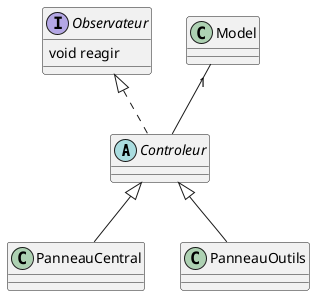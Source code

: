 @startuml
'https://plantuml.com/class-diagram


abstract Controleur implements Observateur
interface Observateur{
    void reagir
}
class Model
class PanneauCentral extends Controleur
class PanneauOutils extends Controleur
Model "1"-- Controleur

@enduml